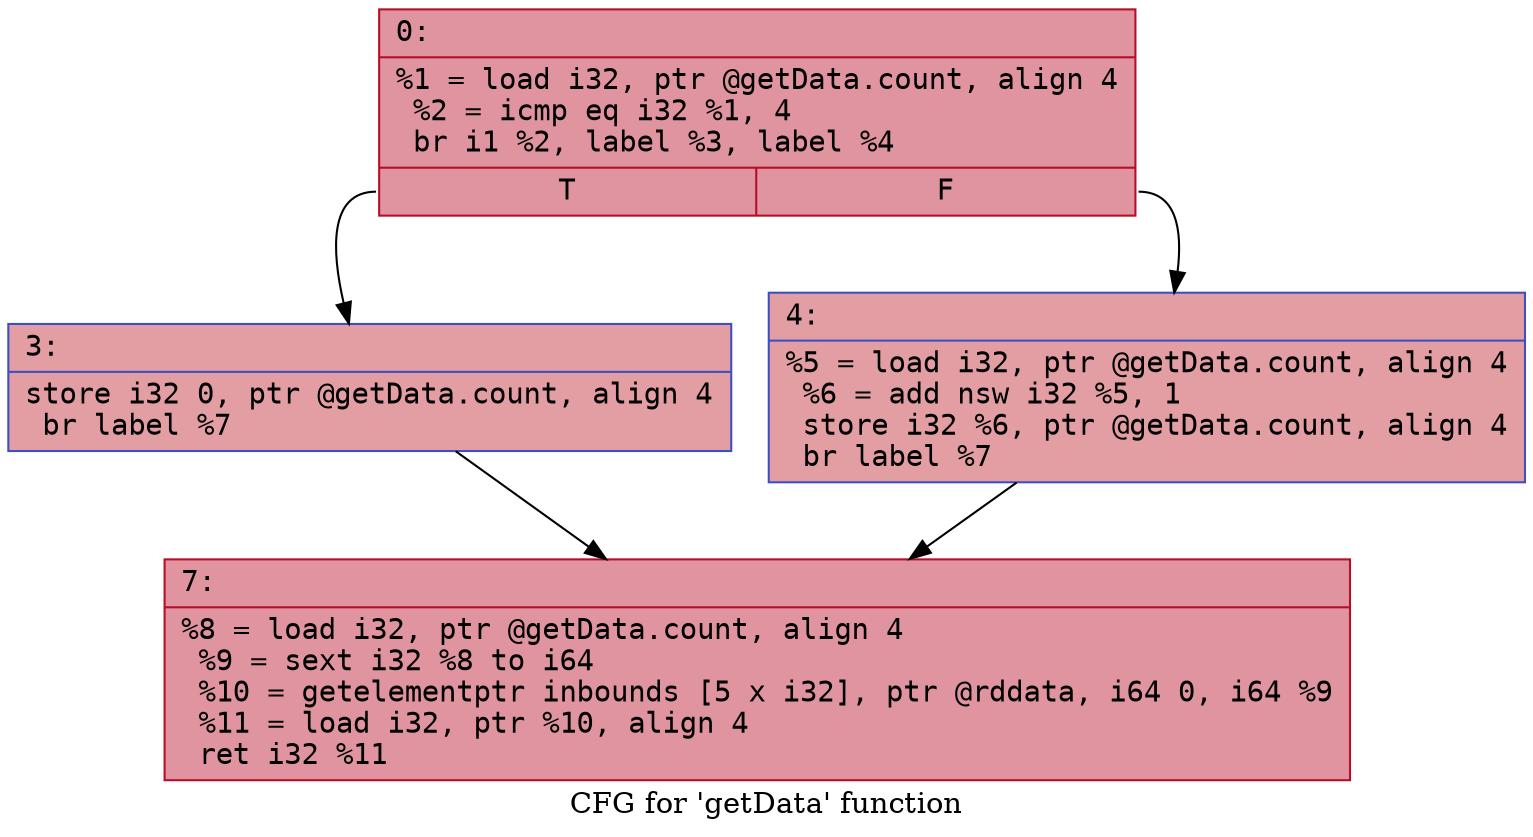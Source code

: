 digraph "CFG for 'getData' function" {
	label="CFG for 'getData' function";

	Node0x55b1a1488450 [shape=record,color="#b70d28ff", style=filled, fillcolor="#b70d2870" fontname="Courier",label="{0:\l|  %1 = load i32, ptr @getData.count, align 4\l  %2 = icmp eq i32 %1, 4\l  br i1 %2, label %3, label %4\l|{<s0>T|<s1>F}}"];
	Node0x55b1a1488450:s0 -> Node0x55b1a1488970[tooltip="0 -> 3\nProbability 50.00%" ];
	Node0x55b1a1488450:s1 -> Node0x55b1a14889d0[tooltip="0 -> 4\nProbability 50.00%" ];
	Node0x55b1a1488970 [shape=record,color="#3d50c3ff", style=filled, fillcolor="#be242e70" fontname="Courier",label="{3:\l|  store i32 0, ptr @getData.count, align 4\l  br label %7\l}"];
	Node0x55b1a1488970 -> Node0x55b1a1488bc0[tooltip="3 -> 7\nProbability 100.00%" ];
	Node0x55b1a14889d0 [shape=record,color="#3d50c3ff", style=filled, fillcolor="#be242e70" fontname="Courier",label="{4:\l|  %5 = load i32, ptr @getData.count, align 4\l  %6 = add nsw i32 %5, 1\l  store i32 %6, ptr @getData.count, align 4\l  br label %7\l}"];
	Node0x55b1a14889d0 -> Node0x55b1a1488bc0[tooltip="4 -> 7\nProbability 100.00%" ];
	Node0x55b1a1488bc0 [shape=record,color="#b70d28ff", style=filled, fillcolor="#b70d2870" fontname="Courier",label="{7:\l|  %8 = load i32, ptr @getData.count, align 4\l  %9 = sext i32 %8 to i64\l  %10 = getelementptr inbounds [5 x i32], ptr @rddata, i64 0, i64 %9\l  %11 = load i32, ptr %10, align 4\l  ret i32 %11\l}"];
}
